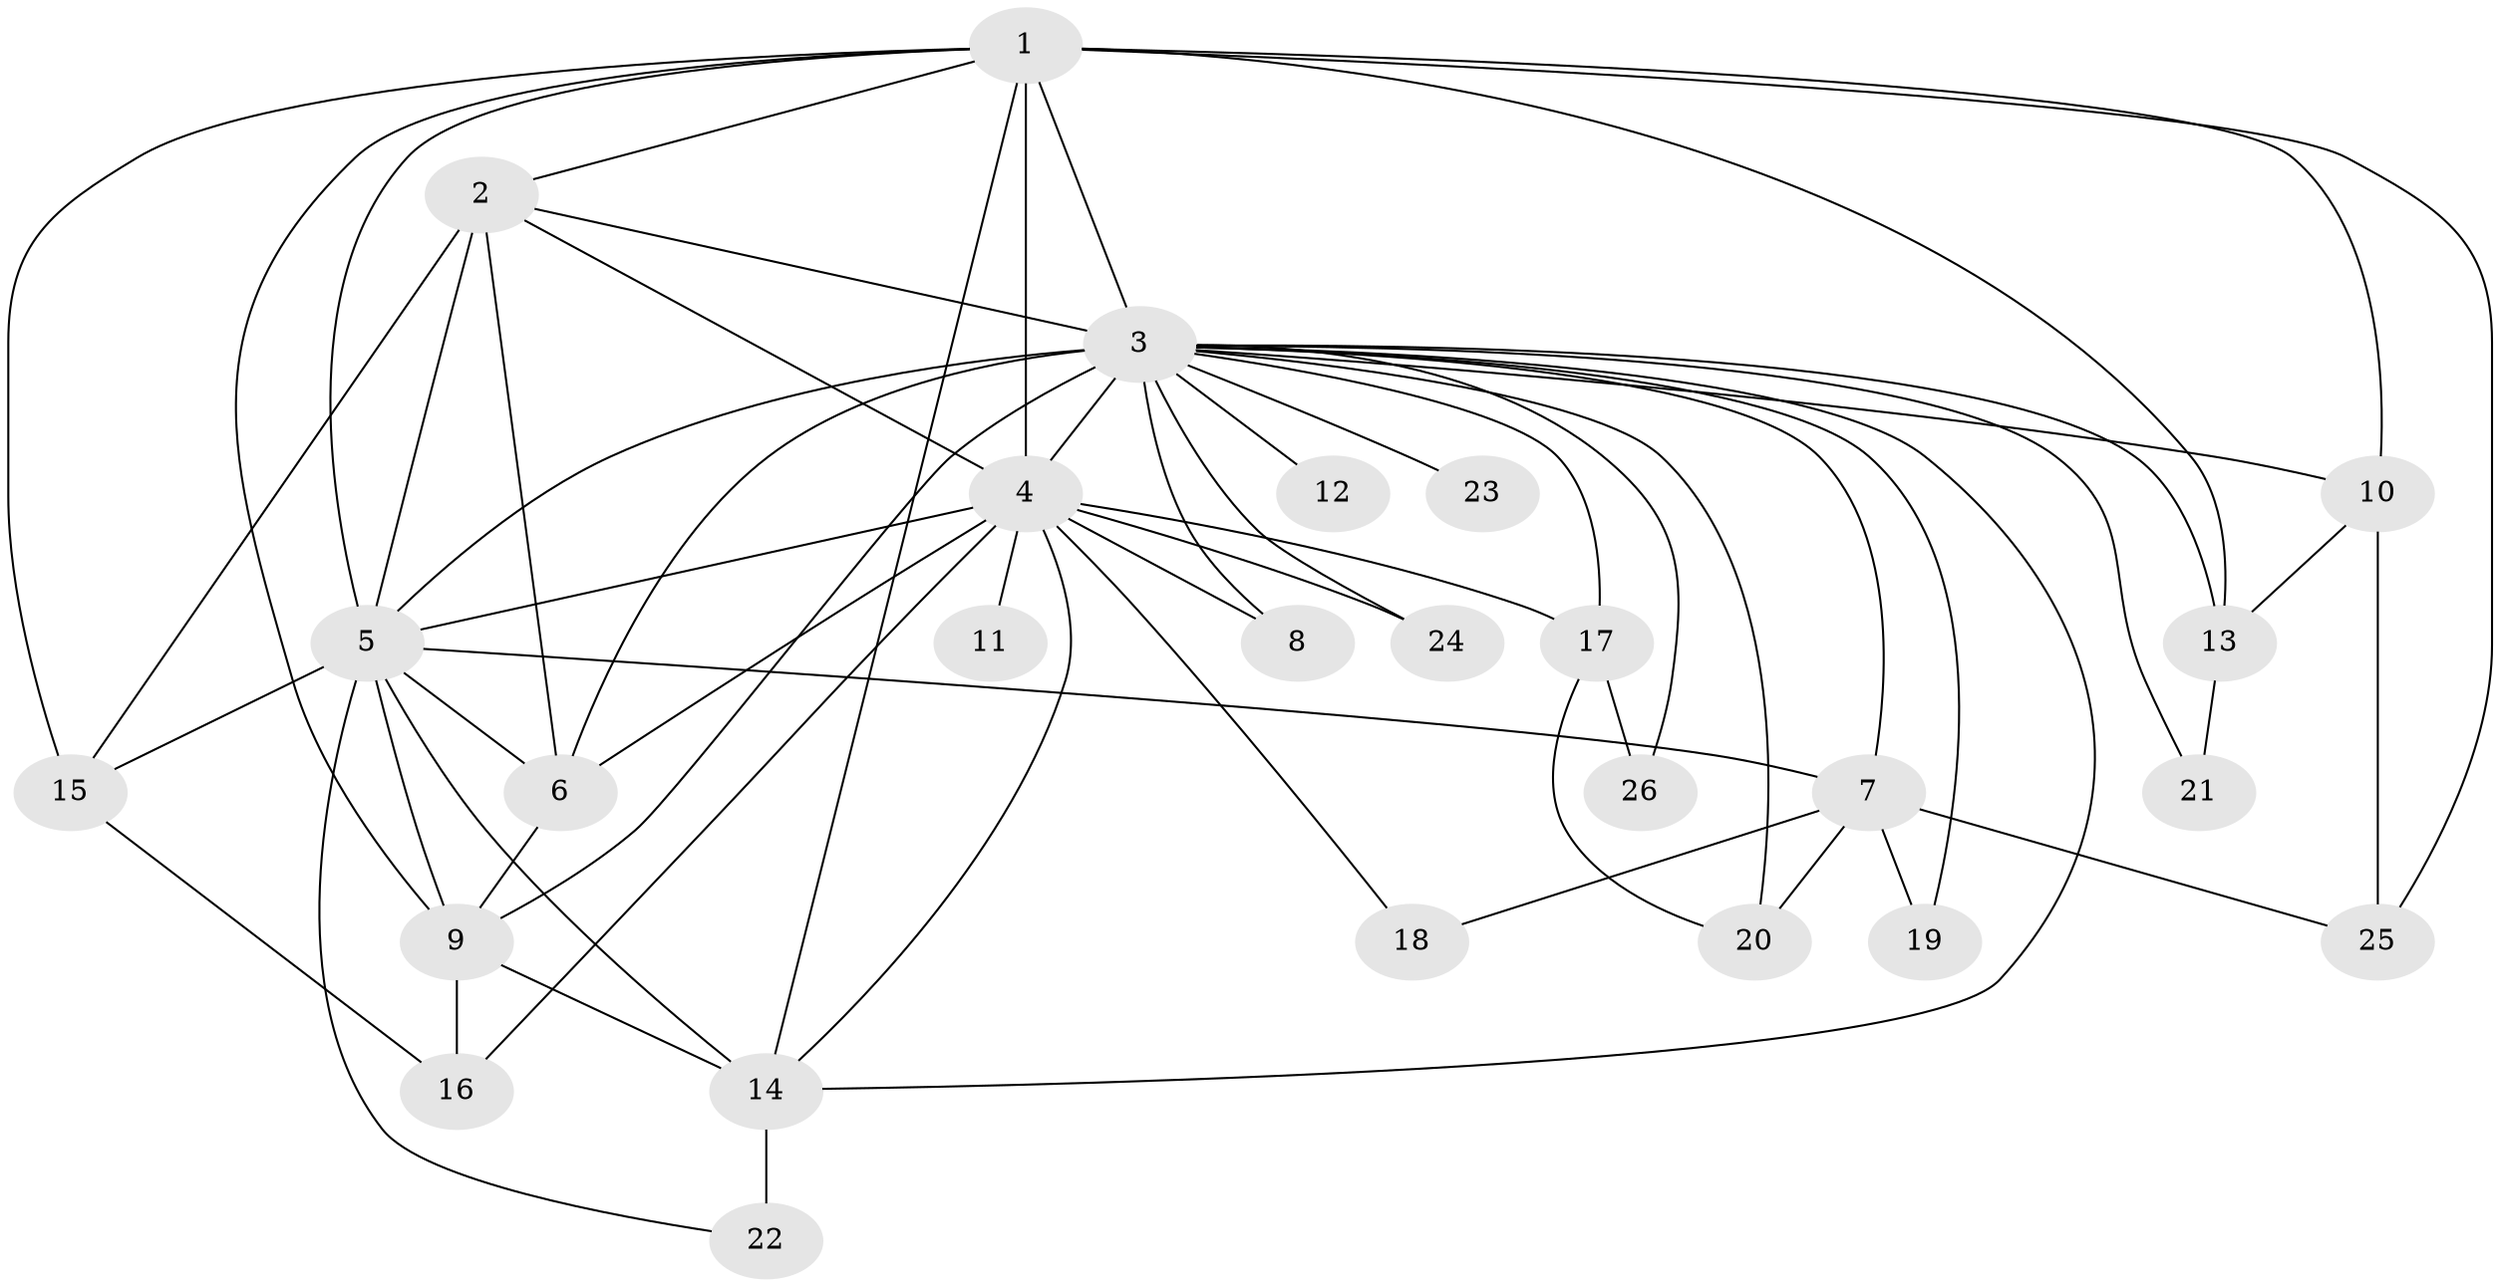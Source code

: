 // original degree distribution, {15: 0.015873015873015872, 17: 0.015873015873015872, 12: 0.015873015873015872, 19: 0.015873015873015872, 27: 0.015873015873015872, 13: 0.015873015873015872, 22: 0.015873015873015872, 18: 0.015873015873015872, 11: 0.015873015873015872, 16: 0.015873015873015872, 2: 0.5714285714285714, 3: 0.14285714285714285, 4: 0.1111111111111111, 5: 0.015873015873015872}
// Generated by graph-tools (version 1.1) at 2025/50/03/04/25 22:50:01]
// undirected, 26 vertices, 61 edges
graph export_dot {
  node [color=gray90,style=filled];
  1;
  2;
  3;
  4;
  5;
  6;
  7;
  8;
  9;
  10;
  11;
  12;
  13;
  14;
  15;
  16;
  17;
  18;
  19;
  20;
  21;
  22;
  23;
  24;
  25;
  26;
  1 -- 2 [weight=3.0];
  1 -- 3 [weight=8.0];
  1 -- 4 [weight=3.0];
  1 -- 5 [weight=4.0];
  1 -- 9 [weight=1.0];
  1 -- 10 [weight=1.0];
  1 -- 13 [weight=1.0];
  1 -- 14 [weight=1.0];
  1 -- 15 [weight=1.0];
  1 -- 25 [weight=1.0];
  2 -- 3 [weight=4.0];
  2 -- 4 [weight=1.0];
  2 -- 5 [weight=2.0];
  2 -- 6 [weight=5.0];
  2 -- 15 [weight=2.0];
  3 -- 4 [weight=4.0];
  3 -- 5 [weight=10.0];
  3 -- 6 [weight=1.0];
  3 -- 7 [weight=13.0];
  3 -- 8 [weight=1.0];
  3 -- 9 [weight=1.0];
  3 -- 10 [weight=1.0];
  3 -- 12 [weight=2.0];
  3 -- 13 [weight=2.0];
  3 -- 14 [weight=1.0];
  3 -- 17 [weight=1.0];
  3 -- 19 [weight=1.0];
  3 -- 20 [weight=2.0];
  3 -- 21 [weight=1.0];
  3 -- 23 [weight=1.0];
  3 -- 24 [weight=1.0];
  3 -- 26 [weight=1.0];
  4 -- 5 [weight=2.0];
  4 -- 6 [weight=1.0];
  4 -- 8 [weight=1.0];
  4 -- 11 [weight=1.0];
  4 -- 14 [weight=1.0];
  4 -- 16 [weight=1.0];
  4 -- 17 [weight=1.0];
  4 -- 18 [weight=1.0];
  4 -- 24 [weight=1.0];
  5 -- 6 [weight=3.0];
  5 -- 7 [weight=4.0];
  5 -- 9 [weight=5.0];
  5 -- 14 [weight=1.0];
  5 -- 15 [weight=2.0];
  5 -- 22 [weight=1.0];
  6 -- 9 [weight=1.0];
  7 -- 18 [weight=1.0];
  7 -- 19 [weight=1.0];
  7 -- 20 [weight=1.0];
  7 -- 25 [weight=1.0];
  9 -- 14 [weight=1.0];
  9 -- 16 [weight=1.0];
  10 -- 13 [weight=1.0];
  10 -- 25 [weight=1.0];
  13 -- 21 [weight=1.0];
  14 -- 22 [weight=2.0];
  15 -- 16 [weight=1.0];
  17 -- 20 [weight=1.0];
  17 -- 26 [weight=1.0];
}
